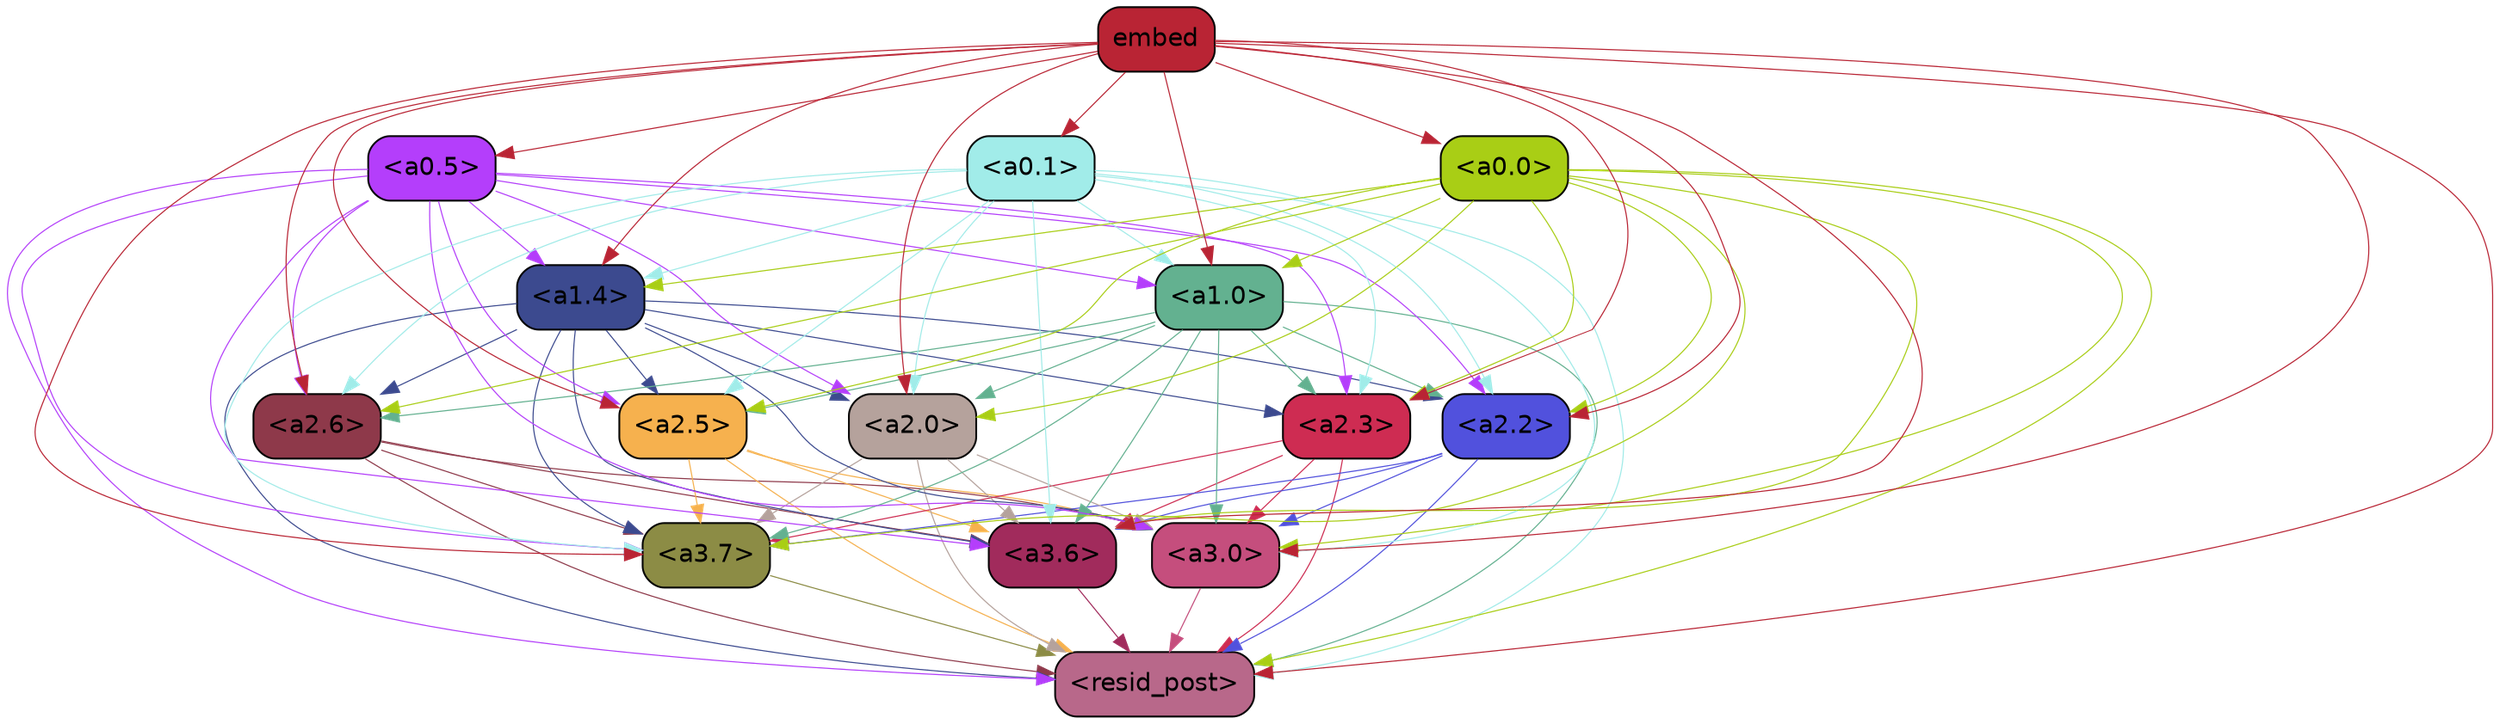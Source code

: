 strict digraph "" {
	graph [bgcolor=transparent,
		layout=dot,
		overlap=false,
		splines=true
	];
	"<a3.7>"	[color=black,
		fillcolor="#8c8c45",
		fontname=Helvetica,
		shape=box,
		style="filled, rounded"];
	"<resid_post>"	[color=black,
		fillcolor="#b8688a",
		fontname=Helvetica,
		shape=box,
		style="filled, rounded"];
	"<a3.7>" -> "<resid_post>"	[color="#8c8c45",
		penwidth=0.6];
	"<a3.6>"	[color=black,
		fillcolor="#a12b5c",
		fontname=Helvetica,
		shape=box,
		style="filled, rounded"];
	"<a3.6>" -> "<resid_post>"	[color="#a12b5c",
		penwidth=0.6];
	"<a3.0>"	[color=black,
		fillcolor="#c54e7d",
		fontname=Helvetica,
		shape=box,
		style="filled, rounded"];
	"<a3.0>" -> "<resid_post>"	[color="#c54e7d",
		penwidth=0.6];
	"<a2.6>"	[color=black,
		fillcolor="#8e394a",
		fontname=Helvetica,
		shape=box,
		style="filled, rounded"];
	"<a2.6>" -> "<a3.7>"	[color="#8e394a",
		penwidth=0.6];
	"<a2.6>" -> "<resid_post>"	[color="#8e394a",
		penwidth=0.6];
	"<a2.6>" -> "<a3.6>"	[color="#8e394a",
		penwidth=0.6];
	"<a2.6>" -> "<a3.0>"	[color="#8e394a",
		penwidth=0.6];
	"<a2.5>"	[color=black,
		fillcolor="#f6b14e",
		fontname=Helvetica,
		shape=box,
		style="filled, rounded"];
	"<a2.5>" -> "<a3.7>"	[color="#f6b14e",
		penwidth=0.6];
	"<a2.5>" -> "<resid_post>"	[color="#f6b14e",
		penwidth=0.6];
	"<a2.5>" -> "<a3.6>"	[color="#f6b14e",
		penwidth=0.6];
	"<a2.5>" -> "<a3.0>"	[color="#f6b14e",
		penwidth=0.6];
	"<a2.3>"	[color=black,
		fillcolor="#ce2c52",
		fontname=Helvetica,
		shape=box,
		style="filled, rounded"];
	"<a2.3>" -> "<a3.7>"	[color="#ce2c52",
		penwidth=0.6];
	"<a2.3>" -> "<resid_post>"	[color="#ce2c52",
		penwidth=0.6];
	"<a2.3>" -> "<a3.6>"	[color="#ce2c52",
		penwidth=0.6];
	"<a2.3>" -> "<a3.0>"	[color="#ce2c52",
		penwidth=0.6];
	"<a2.2>"	[color=black,
		fillcolor="#5151dd",
		fontname=Helvetica,
		shape=box,
		style="filled, rounded"];
	"<a2.2>" -> "<a3.7>"	[color="#5151dd",
		penwidth=0.6];
	"<a2.2>" -> "<resid_post>"	[color="#5151dd",
		penwidth=0.6];
	"<a2.2>" -> "<a3.6>"	[color="#5151dd",
		penwidth=0.6];
	"<a2.2>" -> "<a3.0>"	[color="#5151dd",
		penwidth=0.6];
	"<a2.0>"	[color=black,
		fillcolor="#b5a29c",
		fontname=Helvetica,
		shape=box,
		style="filled, rounded"];
	"<a2.0>" -> "<a3.7>"	[color="#b5a29c",
		penwidth=0.6];
	"<a2.0>" -> "<resid_post>"	[color="#b5a29c",
		penwidth=0.6];
	"<a2.0>" -> "<a3.6>"	[color="#b5a29c",
		penwidth=0.6];
	"<a2.0>" -> "<a3.0>"	[color="#b5a29c",
		penwidth=0.6];
	"<a1.4>"	[color=black,
		fillcolor="#3c4a8f",
		fontname=Helvetica,
		shape=box,
		style="filled, rounded"];
	"<a1.4>" -> "<a3.7>"	[color="#3c4a8f",
		penwidth=0.6];
	"<a1.4>" -> "<resid_post>"	[color="#3c4a8f",
		penwidth=0.6];
	"<a1.4>" -> "<a3.6>"	[color="#3c4a8f",
		penwidth=0.6];
	"<a1.4>" -> "<a3.0>"	[color="#3c4a8f",
		penwidth=0.6];
	"<a1.4>" -> "<a2.6>"	[color="#3c4a8f",
		penwidth=0.6];
	"<a1.4>" -> "<a2.5>"	[color="#3c4a8f",
		penwidth=0.6];
	"<a1.4>" -> "<a2.3>"	[color="#3c4a8f",
		penwidth=0.6];
	"<a1.4>" -> "<a2.2>"	[color="#3c4a8f",
		penwidth=0.6];
	"<a1.4>" -> "<a2.0>"	[color="#3c4a8f",
		penwidth=0.6];
	"<a1.0>"	[color=black,
		fillcolor="#63b190",
		fontname=Helvetica,
		shape=box,
		style="filled, rounded"];
	"<a1.0>" -> "<a3.7>"	[color="#63b190",
		penwidth=0.6];
	"<a1.0>" -> "<resid_post>"	[color="#63b190",
		penwidth=0.6];
	"<a1.0>" -> "<a3.6>"	[color="#63b190",
		penwidth=0.6];
	"<a1.0>" -> "<a3.0>"	[color="#63b190",
		penwidth=0.6];
	"<a1.0>" -> "<a2.6>"	[color="#63b190",
		penwidth=0.6];
	"<a1.0>" -> "<a2.5>"	[color="#63b190",
		penwidth=0.6];
	"<a1.0>" -> "<a2.3>"	[color="#63b190",
		penwidth=0.6];
	"<a1.0>" -> "<a2.2>"	[color="#63b190",
		penwidth=0.6];
	"<a1.0>" -> "<a2.0>"	[color="#63b190",
		penwidth=0.6];
	"<a0.5>"	[color=black,
		fillcolor="#b43efb",
		fontname=Helvetica,
		shape=box,
		style="filled, rounded"];
	"<a0.5>" -> "<a3.7>"	[color="#b43efb",
		penwidth=0.6];
	"<a0.5>" -> "<resid_post>"	[color="#b43efb",
		penwidth=0.6];
	"<a0.5>" -> "<a3.6>"	[color="#b43efb",
		penwidth=0.6];
	"<a0.5>" -> "<a3.0>"	[color="#b43efb",
		penwidth=0.6];
	"<a0.5>" -> "<a2.6>"	[color="#b43efb",
		penwidth=0.6];
	"<a0.5>" -> "<a2.5>"	[color="#b43efb",
		penwidth=0.6];
	"<a0.5>" -> "<a2.3>"	[color="#b43efb",
		penwidth=0.6];
	"<a0.5>" -> "<a2.2>"	[color="#b43efb",
		penwidth=0.6];
	"<a0.5>" -> "<a2.0>"	[color="#b43efb",
		penwidth=0.6];
	"<a0.5>" -> "<a1.4>"	[color="#b43efb",
		penwidth=0.6];
	"<a0.5>" -> "<a1.0>"	[color="#b43efb",
		penwidth=0.6];
	"<a0.1>"	[color=black,
		fillcolor="#a1ece9",
		fontname=Helvetica,
		shape=box,
		style="filled, rounded"];
	"<a0.1>" -> "<a3.7>"	[color="#a1ece9",
		penwidth=0.6];
	"<a0.1>" -> "<resid_post>"	[color="#a1ece9",
		penwidth=0.6];
	"<a0.1>" -> "<a3.6>"	[color="#a1ece9",
		penwidth=0.6];
	"<a0.1>" -> "<a3.0>"	[color="#a1ece9",
		penwidth=0.6];
	"<a0.1>" -> "<a2.6>"	[color="#a1ece9",
		penwidth=0.6];
	"<a0.1>" -> "<a2.5>"	[color="#a1ece9",
		penwidth=0.6];
	"<a0.1>" -> "<a2.3>"	[color="#a1ece9",
		penwidth=0.6];
	"<a0.1>" -> "<a2.2>"	[color="#a1ece9",
		penwidth=0.6];
	"<a0.1>" -> "<a2.0>"	[color="#a1ece9",
		penwidth=0.6];
	"<a0.1>" -> "<a1.4>"	[color="#a1ece9",
		penwidth=0.6];
	"<a0.1>" -> "<a1.0>"	[color="#a1ece9",
		penwidth=0.6];
	"<a0.0>"	[color=black,
		fillcolor="#a9ce15",
		fontname=Helvetica,
		shape=box,
		style="filled, rounded"];
	"<a0.0>" -> "<a3.7>"	[color="#a9ce15",
		penwidth=0.6];
	"<a0.0>" -> "<resid_post>"	[color="#a9ce15",
		penwidth=0.6];
	"<a0.0>" -> "<a3.6>"	[color="#a9ce15",
		penwidth=0.6];
	"<a0.0>" -> "<a3.0>"	[color="#a9ce15",
		penwidth=0.6];
	"<a0.0>" -> "<a2.6>"	[color="#a9ce15",
		penwidth=0.6];
	"<a0.0>" -> "<a2.5>"	[color="#a9ce15",
		penwidth=0.6];
	"<a0.0>" -> "<a2.3>"	[color="#a9ce15",
		penwidth=0.6];
	"<a0.0>" -> "<a2.2>"	[color="#a9ce15",
		penwidth=0.6];
	"<a0.0>" -> "<a2.0>"	[color="#a9ce15",
		penwidth=0.6];
	"<a0.0>" -> "<a1.4>"	[color="#a9ce15",
		penwidth=0.6];
	"<a0.0>" -> "<a1.0>"	[color="#a9ce15",
		penwidth=0.6];
	embed	[color=black,
		fillcolor="#b92434",
		fontname=Helvetica,
		shape=box,
		style="filled, rounded"];
	embed -> "<a3.7>"	[color="#b92434",
		penwidth=0.6];
	embed -> "<resid_post>"	[color="#b92434",
		penwidth=0.6];
	embed -> "<a3.6>"	[color="#b92434",
		penwidth=0.6];
	embed -> "<a3.0>"	[color="#b92434",
		penwidth=0.6];
	embed -> "<a2.6>"	[color="#b92434",
		penwidth=0.6];
	embed -> "<a2.5>"	[color="#b92434",
		penwidth=0.6];
	embed -> "<a2.3>"	[color="#b92434",
		penwidth=0.6];
	embed -> "<a2.2>"	[color="#b92434",
		penwidth=0.6];
	embed -> "<a2.0>"	[color="#b92434",
		penwidth=0.6];
	embed -> "<a1.4>"	[color="#b92434",
		penwidth=0.6];
	embed -> "<a1.0>"	[color="#b92434",
		penwidth=0.6];
	embed -> "<a0.5>"	[color="#b92434",
		penwidth=0.6];
	embed -> "<a0.1>"	[color="#b92434",
		penwidth=0.6];
	embed -> "<a0.0>"	[color="#b92434",
		penwidth=0.6];
}

